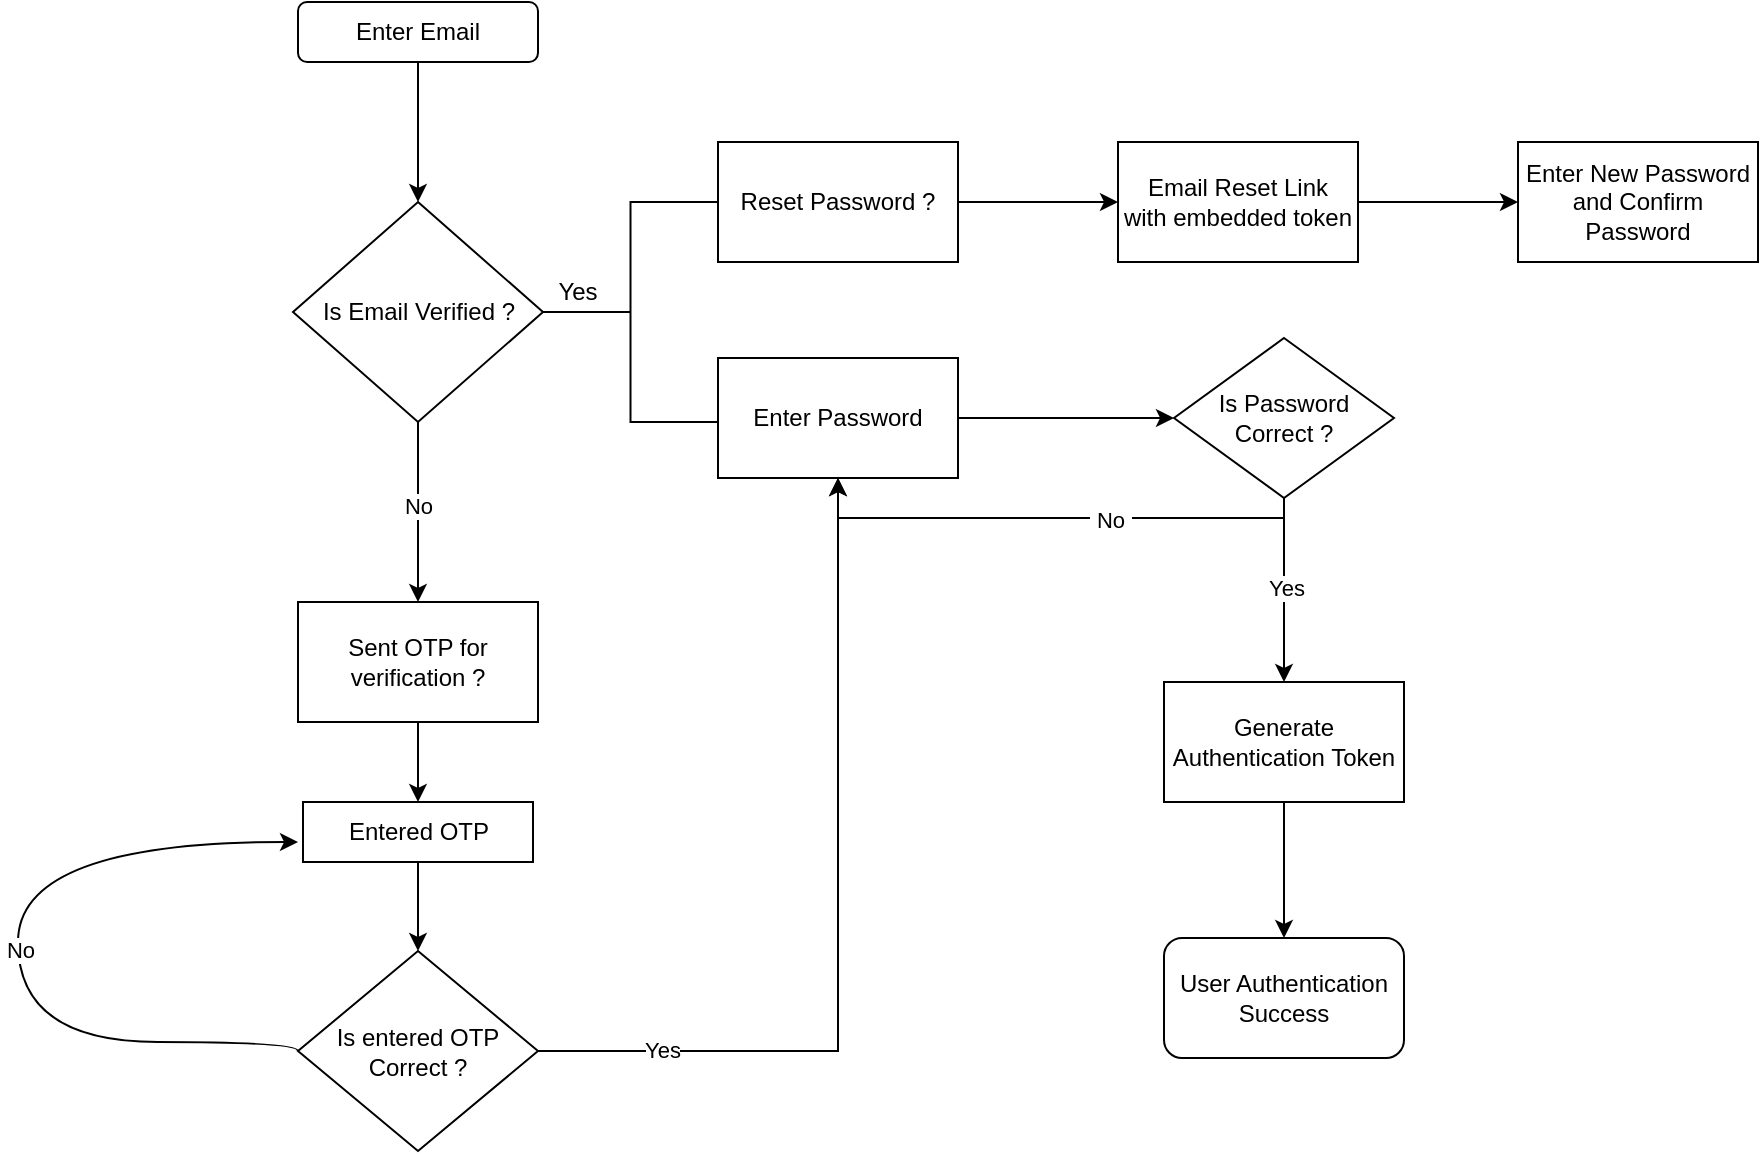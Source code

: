 <mxfile version="21.7.1" type="github">
  <diagram id="C5RBs43oDa-KdzZeNtuy" name="Page-1">
    <mxGraphModel dx="1035" dy="608" grid="1" gridSize="10" guides="1" tooltips="1" connect="1" arrows="1" fold="1" page="1" pageScale="1" pageWidth="827" pageHeight="1169" math="0" shadow="0">
      <root>
        <mxCell id="WIyWlLk6GJQsqaUBKTNV-0" />
        <mxCell id="WIyWlLk6GJQsqaUBKTNV-1" parent="WIyWlLk6GJQsqaUBKTNV-0" />
        <mxCell id="8W9beCQc0UQPhHP_uDag-3" value="" style="edgeStyle=orthogonalEdgeStyle;rounded=0;orthogonalLoop=1;jettySize=auto;html=1;" edge="1" parent="WIyWlLk6GJQsqaUBKTNV-1" source="8W9beCQc0UQPhHP_uDag-0" target="8W9beCQc0UQPhHP_uDag-1">
          <mxGeometry relative="1" as="geometry" />
        </mxCell>
        <mxCell id="8W9beCQc0UQPhHP_uDag-0" value="Enter Email" style="rounded=1;whiteSpace=wrap;html=1;" vertex="1" parent="WIyWlLk6GJQsqaUBKTNV-1">
          <mxGeometry x="190" y="60" width="120" height="30" as="geometry" />
        </mxCell>
        <mxCell id="8W9beCQc0UQPhHP_uDag-8" value="" style="edgeStyle=orthogonalEdgeStyle;rounded=0;orthogonalLoop=1;jettySize=auto;html=1;" edge="1" parent="WIyWlLk6GJQsqaUBKTNV-1" source="8W9beCQc0UQPhHP_uDag-1" target="8W9beCQc0UQPhHP_uDag-7">
          <mxGeometry relative="1" as="geometry" />
        </mxCell>
        <mxCell id="8W9beCQc0UQPhHP_uDag-34" value="&amp;nbsp;No&amp;nbsp;" style="edgeLabel;html=1;align=center;verticalAlign=middle;resizable=0;points=[];" vertex="1" connectable="0" parent="8W9beCQc0UQPhHP_uDag-8">
          <mxGeometry x="-0.074" relative="1" as="geometry">
            <mxPoint as="offset" />
          </mxGeometry>
        </mxCell>
        <mxCell id="8W9beCQc0UQPhHP_uDag-1" value="Is Email Verified ?" style="rhombus;whiteSpace=wrap;html=1;movable=1;resizable=1;rotatable=1;deletable=1;editable=1;locked=0;connectable=1;" vertex="1" parent="WIyWlLk6GJQsqaUBKTNV-1">
          <mxGeometry x="187.5" y="160" width="125" height="110" as="geometry" />
        </mxCell>
        <mxCell id="8W9beCQc0UQPhHP_uDag-30" value="" style="edgeStyle=orthogonalEdgeStyle;rounded=0;orthogonalLoop=1;jettySize=auto;html=1;" edge="1" parent="WIyWlLk6GJQsqaUBKTNV-1" source="8W9beCQc0UQPhHP_uDag-4" target="8W9beCQc0UQPhHP_uDag-29">
          <mxGeometry relative="1" as="geometry" />
        </mxCell>
        <mxCell id="8W9beCQc0UQPhHP_uDag-4" value="Enter Password" style="whiteSpace=wrap;html=1;movable=1;resizable=1;rotatable=1;deletable=1;editable=1;locked=0;connectable=1;rounded=0;" vertex="1" parent="WIyWlLk6GJQsqaUBKTNV-1">
          <mxGeometry x="400" y="238" width="120" height="60" as="geometry" />
        </mxCell>
        <mxCell id="8W9beCQc0UQPhHP_uDag-20" value="" style="edgeStyle=orthogonalEdgeStyle;rounded=0;orthogonalLoop=1;jettySize=auto;html=1;" edge="1" parent="WIyWlLk6GJQsqaUBKTNV-1" source="8W9beCQc0UQPhHP_uDag-7" target="8W9beCQc0UQPhHP_uDag-19">
          <mxGeometry relative="1" as="geometry" />
        </mxCell>
        <mxCell id="8W9beCQc0UQPhHP_uDag-7" value="Sent OTP for verification ?" style="whiteSpace=wrap;html=1;" vertex="1" parent="WIyWlLk6GJQsqaUBKTNV-1">
          <mxGeometry x="190" y="360" width="120" height="60" as="geometry" />
        </mxCell>
        <mxCell id="8W9beCQc0UQPhHP_uDag-14" style="edgeStyle=orthogonalEdgeStyle;rounded=0;orthogonalLoop=1;jettySize=auto;html=1;exitX=1;exitY=0.5;exitDx=0;exitDy=0;entryX=0.5;entryY=1;entryDx=0;entryDy=0;" edge="1" parent="WIyWlLk6GJQsqaUBKTNV-1" source="8W9beCQc0UQPhHP_uDag-10" target="8W9beCQc0UQPhHP_uDag-4">
          <mxGeometry relative="1" as="geometry" />
        </mxCell>
        <mxCell id="8W9beCQc0UQPhHP_uDag-16" value="Yes" style="edgeLabel;html=1;align=center;verticalAlign=middle;resizable=0;points=[];" vertex="1" connectable="0" parent="8W9beCQc0UQPhHP_uDag-14">
          <mxGeometry x="-0.719" y="1" relative="1" as="geometry">
            <mxPoint as="offset" />
          </mxGeometry>
        </mxCell>
        <mxCell id="8W9beCQc0UQPhHP_uDag-25" style="edgeStyle=orthogonalEdgeStyle;rounded=0;orthogonalLoop=1;jettySize=auto;html=1;curved=1;exitX=0;exitY=0.5;exitDx=0;exitDy=0;" edge="1" parent="WIyWlLk6GJQsqaUBKTNV-1" source="8W9beCQc0UQPhHP_uDag-10">
          <mxGeometry relative="1" as="geometry">
            <mxPoint x="190" y="480" as="targetPoint" />
            <Array as="points">
              <mxPoint x="190" y="580" />
              <mxPoint x="50" y="580" />
              <mxPoint x="50" y="480" />
            </Array>
          </mxGeometry>
        </mxCell>
        <mxCell id="8W9beCQc0UQPhHP_uDag-26" value="&amp;nbsp;No&amp;nbsp;" style="edgeLabel;html=1;align=center;verticalAlign=middle;resizable=0;points=[];" vertex="1" connectable="0" parent="8W9beCQc0UQPhHP_uDag-25">
          <mxGeometry x="-0.009" y="-1" relative="1" as="geometry">
            <mxPoint as="offset" />
          </mxGeometry>
        </mxCell>
        <mxCell id="8W9beCQc0UQPhHP_uDag-10" value="Is entered OTP Correct ?" style="rhombus;whiteSpace=wrap;html=1;movable=0;resizable=0;rotatable=0;deletable=0;editable=0;locked=1;connectable=0;" vertex="1" parent="WIyWlLk6GJQsqaUBKTNV-1">
          <mxGeometry x="190" y="534.5" width="120" height="100" as="geometry" />
        </mxCell>
        <mxCell id="8W9beCQc0UQPhHP_uDag-22" value="" style="edgeStyle=orthogonalEdgeStyle;rounded=0;orthogonalLoop=1;jettySize=auto;html=1;" edge="1" parent="WIyWlLk6GJQsqaUBKTNV-1" source="8W9beCQc0UQPhHP_uDag-19" target="8W9beCQc0UQPhHP_uDag-10">
          <mxGeometry relative="1" as="geometry" />
        </mxCell>
        <mxCell id="8W9beCQc0UQPhHP_uDag-19" value="Entered OTP" style="whiteSpace=wrap;html=1;" vertex="1" parent="WIyWlLk6GJQsqaUBKTNV-1">
          <mxGeometry x="192.5" y="460" width="115" height="30" as="geometry" />
        </mxCell>
        <mxCell id="8W9beCQc0UQPhHP_uDag-31" style="edgeStyle=orthogonalEdgeStyle;rounded=0;orthogonalLoop=1;jettySize=auto;html=1;entryX=0.5;entryY=1;entryDx=0;entryDy=0;exitX=0.378;exitY=0.87;exitDx=0;exitDy=0;exitPerimeter=0;" edge="1" parent="WIyWlLk6GJQsqaUBKTNV-1" source="8W9beCQc0UQPhHP_uDag-29" target="8W9beCQc0UQPhHP_uDag-4">
          <mxGeometry relative="1" as="geometry">
            <mxPoint x="683" y="318" as="sourcePoint" />
            <mxPoint x="468" y="328" as="targetPoint" />
            <Array as="points">
              <mxPoint x="670" y="288" />
              <mxPoint x="683" y="288" />
              <mxPoint x="683" y="318" />
              <mxPoint x="460" y="318" />
            </Array>
          </mxGeometry>
        </mxCell>
        <mxCell id="8W9beCQc0UQPhHP_uDag-32" value="&amp;nbsp;&lt;font style=&quot;font-size: 11px;&quot;&gt;No&amp;nbsp;&lt;/font&gt;" style="edgeLabel;html=1;align=center;verticalAlign=middle;resizable=0;points=[];" vertex="1" connectable="0" parent="8W9beCQc0UQPhHP_uDag-31">
          <mxGeometry x="-0.053" y="1" relative="1" as="geometry">
            <mxPoint as="offset" />
          </mxGeometry>
        </mxCell>
        <mxCell id="8W9beCQc0UQPhHP_uDag-37" value="" style="edgeStyle=orthogonalEdgeStyle;rounded=0;orthogonalLoop=1;jettySize=auto;html=1;" edge="1" parent="WIyWlLk6GJQsqaUBKTNV-1" source="8W9beCQc0UQPhHP_uDag-29" target="8W9beCQc0UQPhHP_uDag-36">
          <mxGeometry relative="1" as="geometry" />
        </mxCell>
        <mxCell id="8W9beCQc0UQPhHP_uDag-40" value="&amp;nbsp;Yes&amp;nbsp;" style="edgeLabel;html=1;align=center;verticalAlign=middle;resizable=0;points=[];" vertex="1" connectable="0" parent="8W9beCQc0UQPhHP_uDag-37">
          <mxGeometry x="-0.025" y="1" relative="1" as="geometry">
            <mxPoint as="offset" />
          </mxGeometry>
        </mxCell>
        <mxCell id="8W9beCQc0UQPhHP_uDag-29" value="Is Password Correct ?" style="rhombus;whiteSpace=wrap;html=1;" vertex="1" parent="WIyWlLk6GJQsqaUBKTNV-1">
          <mxGeometry x="628" y="228" width="110" height="80" as="geometry" />
        </mxCell>
        <mxCell id="8W9beCQc0UQPhHP_uDag-39" value="" style="edgeStyle=orthogonalEdgeStyle;rounded=0;orthogonalLoop=1;jettySize=auto;html=1;" edge="1" parent="WIyWlLk6GJQsqaUBKTNV-1" source="8W9beCQc0UQPhHP_uDag-36" target="8W9beCQc0UQPhHP_uDag-38">
          <mxGeometry relative="1" as="geometry" />
        </mxCell>
        <mxCell id="8W9beCQc0UQPhHP_uDag-36" value="Generate Authentication Token" style="whiteSpace=wrap;html=1;" vertex="1" parent="WIyWlLk6GJQsqaUBKTNV-1">
          <mxGeometry x="623" y="400" width="120" height="60" as="geometry" />
        </mxCell>
        <mxCell id="8W9beCQc0UQPhHP_uDag-38" value="User Authentication Success" style="rounded=1;whiteSpace=wrap;html=1;" vertex="1" parent="WIyWlLk6GJQsqaUBKTNV-1">
          <mxGeometry x="623" y="528" width="120" height="60" as="geometry" />
        </mxCell>
        <mxCell id="8W9beCQc0UQPhHP_uDag-52" value="" style="strokeWidth=1;html=1;shape=mxgraph.flowchart.annotation_2;align=left;labelPosition=right;pointerEvents=1;fillColor=default;movable=1;resizable=1;rotatable=1;deletable=1;editable=1;locked=0;connectable=1;" vertex="1" parent="WIyWlLk6GJQsqaUBKTNV-1">
          <mxGeometry x="312.5" y="160" width="87.5" height="110" as="geometry" />
        </mxCell>
        <mxCell id="8W9beCQc0UQPhHP_uDag-58" value="" style="edgeStyle=orthogonalEdgeStyle;rounded=0;orthogonalLoop=1;jettySize=auto;html=1;" edge="1" parent="WIyWlLk6GJQsqaUBKTNV-1" source="8W9beCQc0UQPhHP_uDag-53" target="8W9beCQc0UQPhHP_uDag-57">
          <mxGeometry relative="1" as="geometry" />
        </mxCell>
        <mxCell id="8W9beCQc0UQPhHP_uDag-53" value="Reset Password ?" style="whiteSpace=wrap;html=1;movable=1;resizable=1;rotatable=1;deletable=1;editable=1;locked=0;connectable=1;" vertex="1" parent="WIyWlLk6GJQsqaUBKTNV-1">
          <mxGeometry x="400" y="130" width="120" height="60" as="geometry" />
        </mxCell>
        <mxCell id="8W9beCQc0UQPhHP_uDag-56" value="Yes" style="text;html=1;strokeColor=none;fillColor=none;align=center;verticalAlign=middle;whiteSpace=wrap;rounded=0;" vertex="1" parent="WIyWlLk6GJQsqaUBKTNV-1">
          <mxGeometry x="300" y="190" width="60" height="30" as="geometry" />
        </mxCell>
        <mxCell id="8W9beCQc0UQPhHP_uDag-60" value="" style="edgeStyle=orthogonalEdgeStyle;rounded=0;orthogonalLoop=1;jettySize=auto;html=1;" edge="1" parent="WIyWlLk6GJQsqaUBKTNV-1" source="8W9beCQc0UQPhHP_uDag-57" target="8W9beCQc0UQPhHP_uDag-59">
          <mxGeometry relative="1" as="geometry" />
        </mxCell>
        <mxCell id="8W9beCQc0UQPhHP_uDag-57" value="Email Reset Link with&amp;nbsp;embedded token" style="whiteSpace=wrap;html=1;" vertex="1" parent="WIyWlLk6GJQsqaUBKTNV-1">
          <mxGeometry x="600" y="130" width="120" height="60" as="geometry" />
        </mxCell>
        <mxCell id="8W9beCQc0UQPhHP_uDag-59" value="Enter New Password and Confirm Password" style="whiteSpace=wrap;html=1;" vertex="1" parent="WIyWlLk6GJQsqaUBKTNV-1">
          <mxGeometry x="800" y="130" width="120" height="60" as="geometry" />
        </mxCell>
      </root>
    </mxGraphModel>
  </diagram>
</mxfile>
